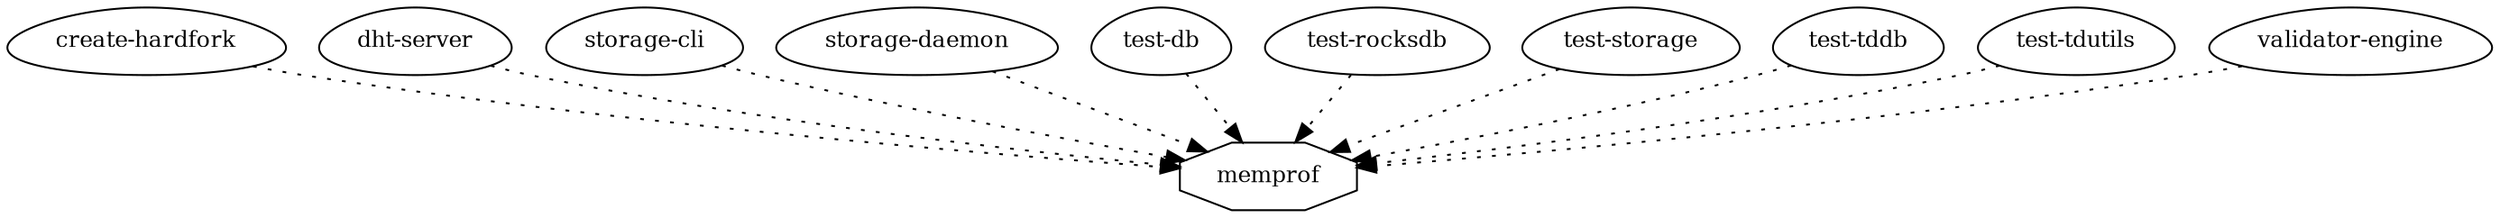 digraph "memprof" {
node [
  fontsize = "12"
];
    "node61" [ label = "memprof", shape = octagon ];
    "node56" [ label = "create-hardfork", shape = egg ];
    "node56" -> "node61" [ style = dotted ] // create-hardfork -> memprof
    "node69" [ label = "dht-server", shape = egg ];
    "node69" -> "node61" [ style = dotted ] // dht-server -> memprof
    "node93" [ label = "storage-cli", shape = egg ];
    "node93" -> "node61" [ style = dotted ] // storage-cli -> memprof
    "node94" [ label = "storage-daemon", shape = egg ];
    "node94" -> "node61" [ style = dotted ] // storage-daemon -> memprof
    "node103" [ label = "test-db", shape = egg ];
    "node103" -> "node61" [ style = dotted ] // test-db -> memprof
    "node114" [ label = "test-rocksdb", shape = egg ];
    "node114" -> "node61" [ style = dotted ] // test-rocksdb -> memprof
    "node116" [ label = "test-storage", shape = egg ];
    "node116" -> "node61" [ style = dotted ] // test-storage -> memprof
    "node118" [ label = "test-tddb", shape = egg ];
    "node118" -> "node61" [ style = dotted ] // test-tddb -> memprof
    "node119" [ label = "test-tdutils", shape = egg ];
    "node119" -> "node61" [ style = dotted ] // test-tdutils -> memprof
    "node131" [ label = "validator-engine", shape = egg ];
    "node131" -> "node61" [ style = dotted ] // validator-engine -> memprof
}
